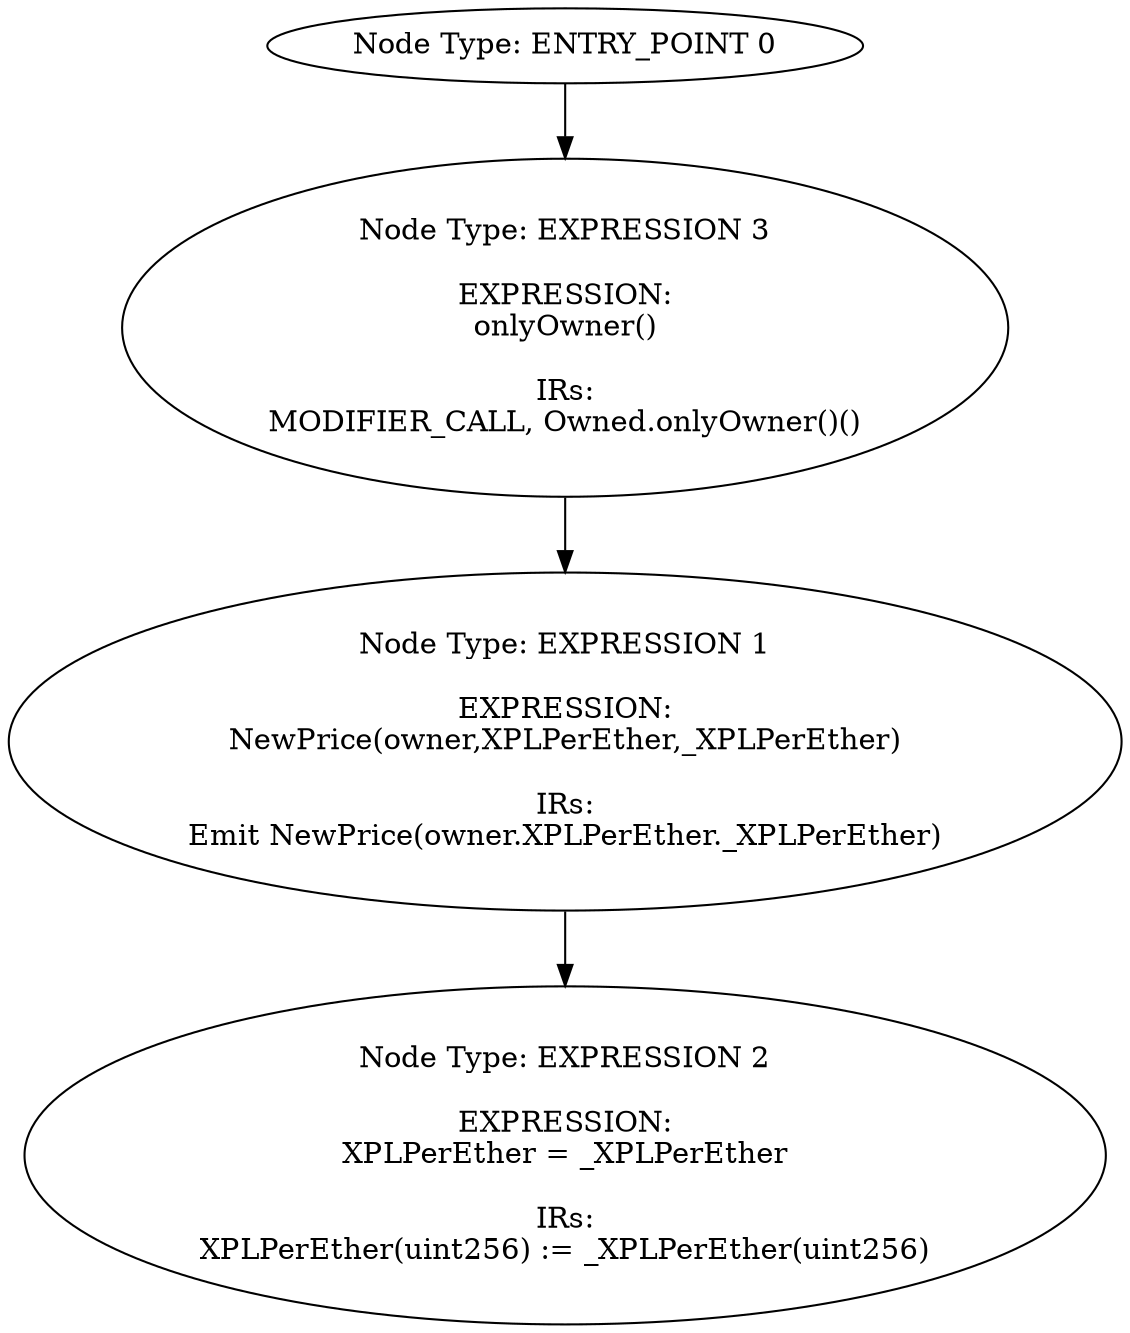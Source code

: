 digraph{
0[label="Node Type: ENTRY_POINT 0
"];
0->3;
1[label="Node Type: EXPRESSION 1

EXPRESSION:
NewPrice(owner,XPLPerEther,_XPLPerEther)

IRs:
Emit NewPrice(owner.XPLPerEther._XPLPerEther)"];
1->2;
2[label="Node Type: EXPRESSION 2

EXPRESSION:
XPLPerEther = _XPLPerEther

IRs:
XPLPerEther(uint256) := _XPLPerEther(uint256)"];
3[label="Node Type: EXPRESSION 3

EXPRESSION:
onlyOwner()

IRs:
MODIFIER_CALL, Owned.onlyOwner()()"];
3->1;
}
